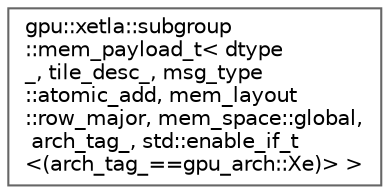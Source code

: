 digraph "Graphical Class Hierarchy"
{
 // LATEX_PDF_SIZE
  bgcolor="transparent";
  edge [fontname=Helvetica,fontsize=10,labelfontname=Helvetica,labelfontsize=10];
  node [fontname=Helvetica,fontsize=10,shape=box,height=0.2,width=0.4];
  rankdir="LR";
  Node0 [id="Node000000",label="gpu::xetla::subgroup\l::mem_payload_t\< dtype\l_, tile_desc_, msg_type\l::atomic_add, mem_layout\l::row_major, mem_space::global,\l arch_tag_, std::enable_if_t\l\<(arch_tag_==gpu_arch::Xe)\> \>",height=0.2,width=0.4,color="grey40", fillcolor="white", style="filled",URL="$structgpu_1_1xetla_1_1subgroup_1_1mem__payload__t_3_01dtype___00_01tile__desc___00_01msg__type_1c438e86515df4bc264e46cd788a66951.html",tooltip="Is to describe the global memory surface for atomic store For atomic store, we need to prepare necess..."];
}
